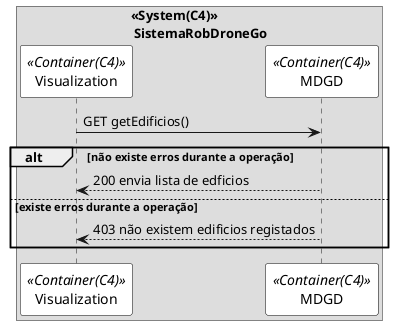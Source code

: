 @startuml getPackagingSD

skinparam sequence {
ParticipantBorderColor black
ParticipantBackgroundColor white
}

box "<<System(C4)>>\n SistemaRobDroneGo"
participant Visualization as ui <<Container(C4)>>
participant MDGD as mdl <<Container(C4)>>
ui -> mdl: GET getEdificios()
alt não existe erros durante a operação
mdl --> ui: 200 envia lista de edficios
else existe erros durante a operação
mdl --> ui: 403 não existem edificios registados
end 

end box

@enduml